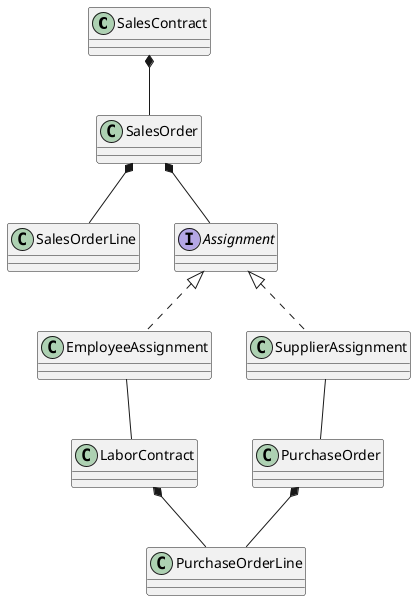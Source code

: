 @startuml

class SalesContract
class SalesOrder
class SalesOrderLine

interface Assignment

class EmployeeAssignment
class SupplierAssignment

class LaborContract
class PurchaseOrder
class PurchaseOrderLine

SalesContract *-- SalesOrder
SalesOrder *-- Assignment
SalesOrder *-- SalesOrderLine

Assignment <|.. EmployeeAssignment
Assignment <|.. SupplierAssignment

EmployeeAssignment -- LaborContract
SupplierAssignment -- PurchaseOrder
LaborContract *-- PurchaseOrderLine
PurchaseOrder *-- PurchaseOrderLine

@enduml
